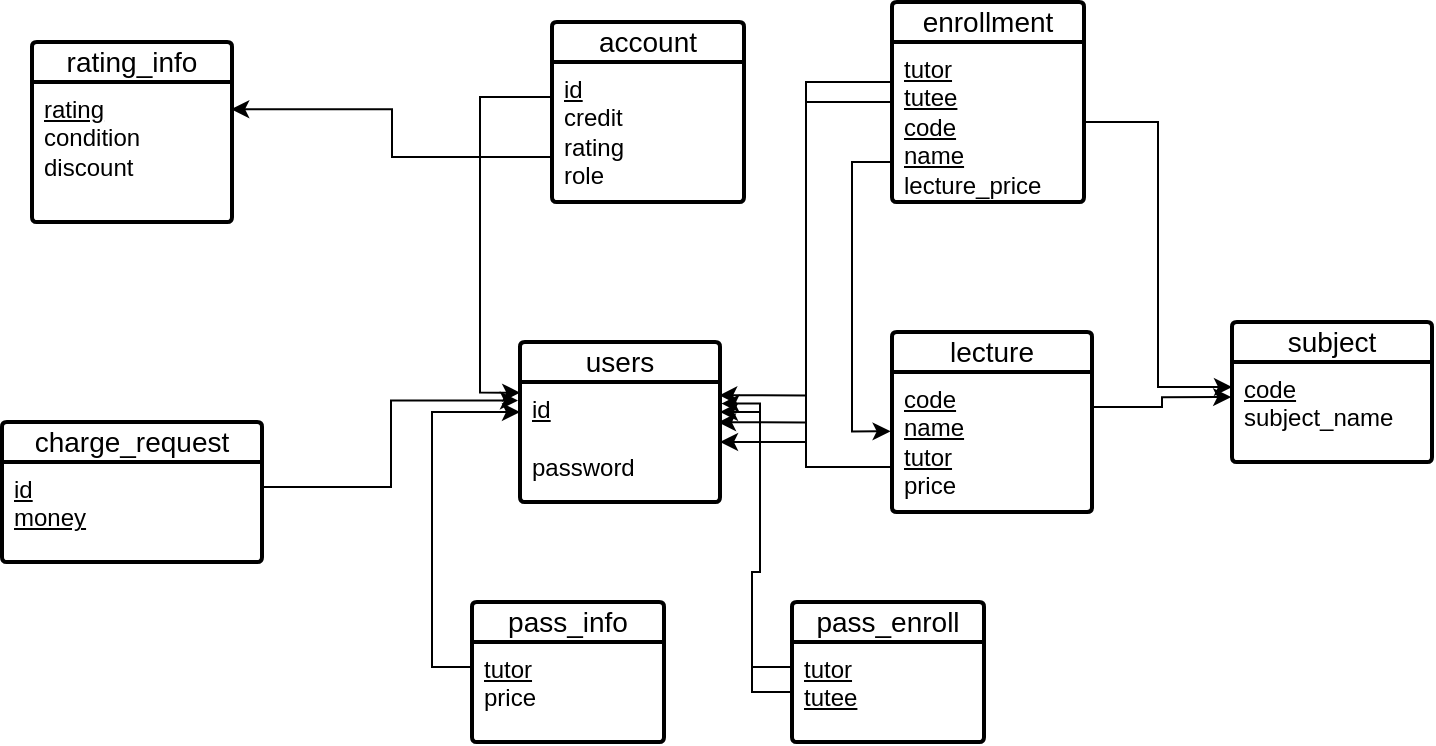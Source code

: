<mxfile version="21.3.2" type="device">
  <diagram name="페이지-1" id="WGiJyPB6-DgNec7Pa3Us">
    <mxGraphModel dx="1195" dy="637" grid="1" gridSize="10" guides="1" tooltips="1" connect="1" arrows="1" fold="1" page="1" pageScale="1" pageWidth="827" pageHeight="1169" background="none" math="0" shadow="0">
      <root>
        <mxCell id="0" />
        <mxCell id="1" parent="0" />
        <mxCell id="h2ObCduPpEEaxLQiYAn2-3" value="users" style="swimlane;childLayout=stackLayout;horizontal=1;startSize=20;horizontalStack=0;rounded=1;fontSize=14;fontStyle=0;strokeWidth=2;resizeParent=0;resizeLast=1;shadow=0;dashed=0;align=center;arcSize=4;whiteSpace=wrap;html=1;" vertex="1" parent="1">
          <mxGeometry x="314" y="260" width="100" height="80" as="geometry" />
        </mxCell>
        <mxCell id="h2ObCduPpEEaxLQiYAn2-4" value="&lt;u&gt;id&lt;br&gt;&lt;/u&gt;&lt;br&gt;password" style="align=left;strokeColor=none;fillColor=none;spacingLeft=4;fontSize=12;verticalAlign=top;resizable=0;rotatable=0;part=1;html=1;" vertex="1" parent="h2ObCduPpEEaxLQiYAn2-3">
          <mxGeometry y="20" width="100" height="60" as="geometry" />
        </mxCell>
        <mxCell id="h2ObCduPpEEaxLQiYAn2-8" value="subject" style="swimlane;childLayout=stackLayout;horizontal=1;startSize=20;horizontalStack=0;rounded=1;fontSize=14;fontStyle=0;strokeWidth=2;resizeParent=0;resizeLast=1;shadow=0;dashed=0;align=center;arcSize=4;whiteSpace=wrap;html=1;" vertex="1" parent="1">
          <mxGeometry x="670" y="250" width="100" height="70" as="geometry" />
        </mxCell>
        <mxCell id="h2ObCduPpEEaxLQiYAn2-9" value="&lt;u&gt;code&lt;/u&gt;&lt;br&gt;subject_name" style="align=left;strokeColor=none;fillColor=none;spacingLeft=4;fontSize=12;verticalAlign=top;resizable=0;rotatable=0;part=1;html=1;" vertex="1" parent="h2ObCduPpEEaxLQiYAn2-8">
          <mxGeometry y="20" width="100" height="50" as="geometry" />
        </mxCell>
        <mxCell id="h2ObCduPpEEaxLQiYAn2-37" style="edgeStyle=orthogonalEdgeStyle;rounded=0;orthogonalLoop=1;jettySize=auto;html=1;exitX=0;exitY=0.75;exitDx=0;exitDy=0;entryX=0.996;entryY=0.111;entryDx=0;entryDy=0;entryPerimeter=0;" edge="1" parent="1" source="h2ObCduPpEEaxLQiYAn2-11" target="h2ObCduPpEEaxLQiYAn2-4">
          <mxGeometry relative="1" as="geometry" />
        </mxCell>
        <mxCell id="h2ObCduPpEEaxLQiYAn2-11" value="lecture" style="swimlane;childLayout=stackLayout;horizontal=1;startSize=20;horizontalStack=0;rounded=1;fontSize=14;fontStyle=0;strokeWidth=2;resizeParent=0;resizeLast=1;shadow=0;dashed=0;align=center;arcSize=4;whiteSpace=wrap;html=1;" vertex="1" parent="1">
          <mxGeometry x="500" y="255" width="100" height="90" as="geometry" />
        </mxCell>
        <mxCell id="h2ObCduPpEEaxLQiYAn2-12" value="&lt;u&gt;code&lt;br&gt;name&lt;br&gt;tutor&lt;/u&gt;&lt;br&gt;price" style="align=left;strokeColor=none;fillColor=none;spacingLeft=4;fontSize=12;verticalAlign=top;resizable=0;rotatable=0;part=1;html=1;" vertex="1" parent="h2ObCduPpEEaxLQiYAn2-11">
          <mxGeometry y="20" width="100" height="70" as="geometry" />
        </mxCell>
        <mxCell id="h2ObCduPpEEaxLQiYAn2-14" value="rating_info" style="swimlane;childLayout=stackLayout;horizontal=1;startSize=20;horizontalStack=0;rounded=1;fontSize=14;fontStyle=0;strokeWidth=2;resizeParent=0;resizeLast=1;shadow=0;dashed=0;align=center;arcSize=4;whiteSpace=wrap;html=1;" vertex="1" parent="1">
          <mxGeometry x="70" y="110" width="100" height="90" as="geometry" />
        </mxCell>
        <mxCell id="h2ObCduPpEEaxLQiYAn2-15" value="&lt;u&gt;rating&lt;/u&gt;&lt;br&gt;condition&lt;br&gt;discount" style="align=left;strokeColor=none;fillColor=none;spacingLeft=4;fontSize=12;verticalAlign=top;resizable=0;rotatable=0;part=1;html=1;" vertex="1" parent="h2ObCduPpEEaxLQiYAn2-14">
          <mxGeometry y="20" width="100" height="70" as="geometry" />
        </mxCell>
        <mxCell id="h2ObCduPpEEaxLQiYAn2-49" style="edgeStyle=orthogonalEdgeStyle;rounded=0;orthogonalLoop=1;jettySize=auto;html=1;exitX=0;exitY=0.5;exitDx=0;exitDy=0;entryX=1;entryY=0.5;entryDx=0;entryDy=0;" edge="1" parent="1" source="h2ObCduPpEEaxLQiYAn2-16" target="h2ObCduPpEEaxLQiYAn2-4">
          <mxGeometry relative="1" as="geometry" />
        </mxCell>
        <mxCell id="h2ObCduPpEEaxLQiYAn2-16" value="enrollment" style="swimlane;childLayout=stackLayout;horizontal=1;startSize=20;horizontalStack=0;rounded=1;fontSize=14;fontStyle=0;strokeWidth=2;resizeParent=0;resizeLast=1;shadow=0;dashed=0;align=center;arcSize=4;whiteSpace=wrap;html=1;" vertex="1" parent="1">
          <mxGeometry x="500" y="90" width="96" height="100" as="geometry" />
        </mxCell>
        <mxCell id="h2ObCduPpEEaxLQiYAn2-17" value="&lt;u&gt;tutor&lt;br&gt;tutee&lt;br&gt;code&lt;br&gt;name&lt;/u&gt;&lt;br&gt;lecture_price" style="align=left;strokeColor=none;fillColor=none;spacingLeft=4;fontSize=12;verticalAlign=top;resizable=0;rotatable=0;part=1;html=1;" vertex="1" parent="h2ObCduPpEEaxLQiYAn2-16">
          <mxGeometry y="20" width="96" height="80" as="geometry" />
        </mxCell>
        <mxCell id="h2ObCduPpEEaxLQiYAn2-38" style="edgeStyle=orthogonalEdgeStyle;rounded=0;orthogonalLoop=1;jettySize=auto;html=1;exitX=0;exitY=0.75;exitDx=0;exitDy=0;entryX=0.996;entryY=0.194;entryDx=0;entryDy=0;entryPerimeter=0;" edge="1" parent="1" source="h2ObCduPpEEaxLQiYAn2-19" target="h2ObCduPpEEaxLQiYAn2-15">
          <mxGeometry relative="1" as="geometry" />
        </mxCell>
        <mxCell id="h2ObCduPpEEaxLQiYAn2-19" value="account" style="swimlane;childLayout=stackLayout;horizontal=1;startSize=20;horizontalStack=0;rounded=1;fontSize=14;fontStyle=0;strokeWidth=2;resizeParent=0;resizeLast=1;shadow=0;dashed=0;align=center;arcSize=4;whiteSpace=wrap;html=1;" vertex="1" parent="1">
          <mxGeometry x="330" y="100" width="96" height="90" as="geometry" />
        </mxCell>
        <mxCell id="h2ObCduPpEEaxLQiYAn2-20" value="&lt;u&gt;id&lt;/u&gt;&lt;br&gt;credit&lt;br&gt;rating&lt;br&gt;role" style="align=left;strokeColor=none;fillColor=none;spacingLeft=4;fontSize=12;verticalAlign=top;resizable=0;rotatable=0;part=1;html=1;" vertex="1" parent="h2ObCduPpEEaxLQiYAn2-19">
          <mxGeometry y="20" width="96" height="70" as="geometry" />
        </mxCell>
        <mxCell id="h2ObCduPpEEaxLQiYAn2-21" value="pass_info" style="swimlane;childLayout=stackLayout;horizontal=1;startSize=20;horizontalStack=0;rounded=1;fontSize=14;fontStyle=0;strokeWidth=2;resizeParent=0;resizeLast=1;shadow=0;dashed=0;align=center;arcSize=4;whiteSpace=wrap;html=1;" vertex="1" parent="1">
          <mxGeometry x="290" y="390" width="96" height="70" as="geometry" />
        </mxCell>
        <mxCell id="h2ObCduPpEEaxLQiYAn2-22" value="&lt;u&gt;tutor&lt;/u&gt;&lt;br&gt;price" style="align=left;strokeColor=none;fillColor=none;spacingLeft=4;fontSize=12;verticalAlign=top;resizable=0;rotatable=0;part=1;html=1;" vertex="1" parent="h2ObCduPpEEaxLQiYAn2-21">
          <mxGeometry y="20" width="96" height="50" as="geometry" />
        </mxCell>
        <mxCell id="h2ObCduPpEEaxLQiYAn2-23" value="pass_enroll" style="swimlane;childLayout=stackLayout;horizontal=1;startSize=20;horizontalStack=0;rounded=1;fontSize=14;fontStyle=0;strokeWidth=2;resizeParent=0;resizeLast=1;shadow=0;dashed=0;align=center;arcSize=4;whiteSpace=wrap;html=1;" vertex="1" parent="1">
          <mxGeometry x="450" y="390" width="96" height="70" as="geometry" />
        </mxCell>
        <mxCell id="h2ObCduPpEEaxLQiYAn2-24" value="&lt;u&gt;tutor&lt;br&gt;tutee&lt;/u&gt;" style="align=left;strokeColor=none;fillColor=none;spacingLeft=4;fontSize=12;verticalAlign=top;resizable=0;rotatable=0;part=1;html=1;" vertex="1" parent="h2ObCduPpEEaxLQiYAn2-23">
          <mxGeometry y="20" width="96" height="50" as="geometry" />
        </mxCell>
        <mxCell id="h2ObCduPpEEaxLQiYAn2-27" value="charge_request" style="swimlane;childLayout=stackLayout;horizontal=1;startSize=20;horizontalStack=0;rounded=1;fontSize=14;fontStyle=0;strokeWidth=2;resizeParent=0;resizeLast=1;shadow=0;dashed=0;align=center;arcSize=4;whiteSpace=wrap;html=1;" vertex="1" parent="1">
          <mxGeometry x="55" y="300" width="130" height="70" as="geometry" />
        </mxCell>
        <mxCell id="h2ObCduPpEEaxLQiYAn2-28" value="&lt;u&gt;id&lt;br&gt;money&lt;/u&gt;" style="align=left;strokeColor=none;fillColor=none;spacingLeft=4;fontSize=12;verticalAlign=top;resizable=0;rotatable=0;part=1;html=1;" vertex="1" parent="h2ObCduPpEEaxLQiYAn2-27">
          <mxGeometry y="20" width="130" height="50" as="geometry" />
        </mxCell>
        <mxCell id="h2ObCduPpEEaxLQiYAn2-39" style="edgeStyle=orthogonalEdgeStyle;rounded=0;orthogonalLoop=1;jettySize=auto;html=1;exitX=0;exitY=0.25;exitDx=0;exitDy=0;entryX=0.001;entryY=0.089;entryDx=0;entryDy=0;entryPerimeter=0;" edge="1" parent="1" source="h2ObCduPpEEaxLQiYAn2-20" target="h2ObCduPpEEaxLQiYAn2-4">
          <mxGeometry relative="1" as="geometry" />
        </mxCell>
        <mxCell id="h2ObCduPpEEaxLQiYAn2-40" style="edgeStyle=orthogonalEdgeStyle;rounded=0;orthogonalLoop=1;jettySize=auto;html=1;exitX=1;exitY=0.25;exitDx=0;exitDy=0;entryX=-0.01;entryY=0.155;entryDx=0;entryDy=0;entryPerimeter=0;" edge="1" parent="1" source="h2ObCduPpEEaxLQiYAn2-28" target="h2ObCduPpEEaxLQiYAn2-4">
          <mxGeometry relative="1" as="geometry" />
        </mxCell>
        <mxCell id="h2ObCduPpEEaxLQiYAn2-41" style="edgeStyle=orthogonalEdgeStyle;rounded=0;orthogonalLoop=1;jettySize=auto;html=1;exitX=0;exitY=0.25;exitDx=0;exitDy=0;entryX=0;entryY=0.25;entryDx=0;entryDy=0;" edge="1" parent="1" source="h2ObCduPpEEaxLQiYAn2-22" target="h2ObCduPpEEaxLQiYAn2-4">
          <mxGeometry relative="1" as="geometry" />
        </mxCell>
        <mxCell id="h2ObCduPpEEaxLQiYAn2-42" style="edgeStyle=orthogonalEdgeStyle;rounded=0;orthogonalLoop=1;jettySize=auto;html=1;exitX=0;exitY=0.25;exitDx=0;exitDy=0;entryX=1.007;entryY=0.18;entryDx=0;entryDy=0;entryPerimeter=0;" edge="1" parent="1" source="h2ObCduPpEEaxLQiYAn2-24" target="h2ObCduPpEEaxLQiYAn2-4">
          <mxGeometry relative="1" as="geometry" />
        </mxCell>
        <mxCell id="h2ObCduPpEEaxLQiYAn2-43" style="edgeStyle=orthogonalEdgeStyle;rounded=0;orthogonalLoop=1;jettySize=auto;html=1;exitX=0;exitY=0.5;exitDx=0;exitDy=0;entryX=1;entryY=0.25;entryDx=0;entryDy=0;" edge="1" parent="1" source="h2ObCduPpEEaxLQiYAn2-24" target="h2ObCduPpEEaxLQiYAn2-4">
          <mxGeometry relative="1" as="geometry" />
        </mxCell>
        <mxCell id="h2ObCduPpEEaxLQiYAn2-44" style="edgeStyle=orthogonalEdgeStyle;rounded=0;orthogonalLoop=1;jettySize=auto;html=1;exitX=1;exitY=0.5;exitDx=0;exitDy=0;entryX=0;entryY=0.25;entryDx=0;entryDy=0;" edge="1" parent="1" source="h2ObCduPpEEaxLQiYAn2-17" target="h2ObCduPpEEaxLQiYAn2-9">
          <mxGeometry relative="1" as="geometry" />
        </mxCell>
        <mxCell id="h2ObCduPpEEaxLQiYAn2-45" style="edgeStyle=orthogonalEdgeStyle;rounded=0;orthogonalLoop=1;jettySize=auto;html=1;exitX=0;exitY=0.25;exitDx=0;exitDy=0;entryX=0.99;entryY=0.336;entryDx=0;entryDy=0;entryPerimeter=0;" edge="1" parent="1" source="h2ObCduPpEEaxLQiYAn2-17" target="h2ObCduPpEEaxLQiYAn2-4">
          <mxGeometry relative="1" as="geometry" />
        </mxCell>
        <mxCell id="h2ObCduPpEEaxLQiYAn2-47" style="edgeStyle=orthogonalEdgeStyle;rounded=0;orthogonalLoop=1;jettySize=auto;html=1;exitX=1;exitY=0.25;exitDx=0;exitDy=0;entryX=-0.004;entryY=0.351;entryDx=0;entryDy=0;entryPerimeter=0;" edge="1" parent="1" source="h2ObCduPpEEaxLQiYAn2-12" target="h2ObCduPpEEaxLQiYAn2-9">
          <mxGeometry relative="1" as="geometry" />
        </mxCell>
        <mxCell id="h2ObCduPpEEaxLQiYAn2-48" style="edgeStyle=orthogonalEdgeStyle;rounded=0;orthogonalLoop=1;jettySize=auto;html=1;exitX=0;exitY=0.75;exitDx=0;exitDy=0;entryX=-0.007;entryY=0.424;entryDx=0;entryDy=0;entryPerimeter=0;" edge="1" parent="1" source="h2ObCduPpEEaxLQiYAn2-17" target="h2ObCduPpEEaxLQiYAn2-12">
          <mxGeometry relative="1" as="geometry" />
        </mxCell>
      </root>
    </mxGraphModel>
  </diagram>
</mxfile>
